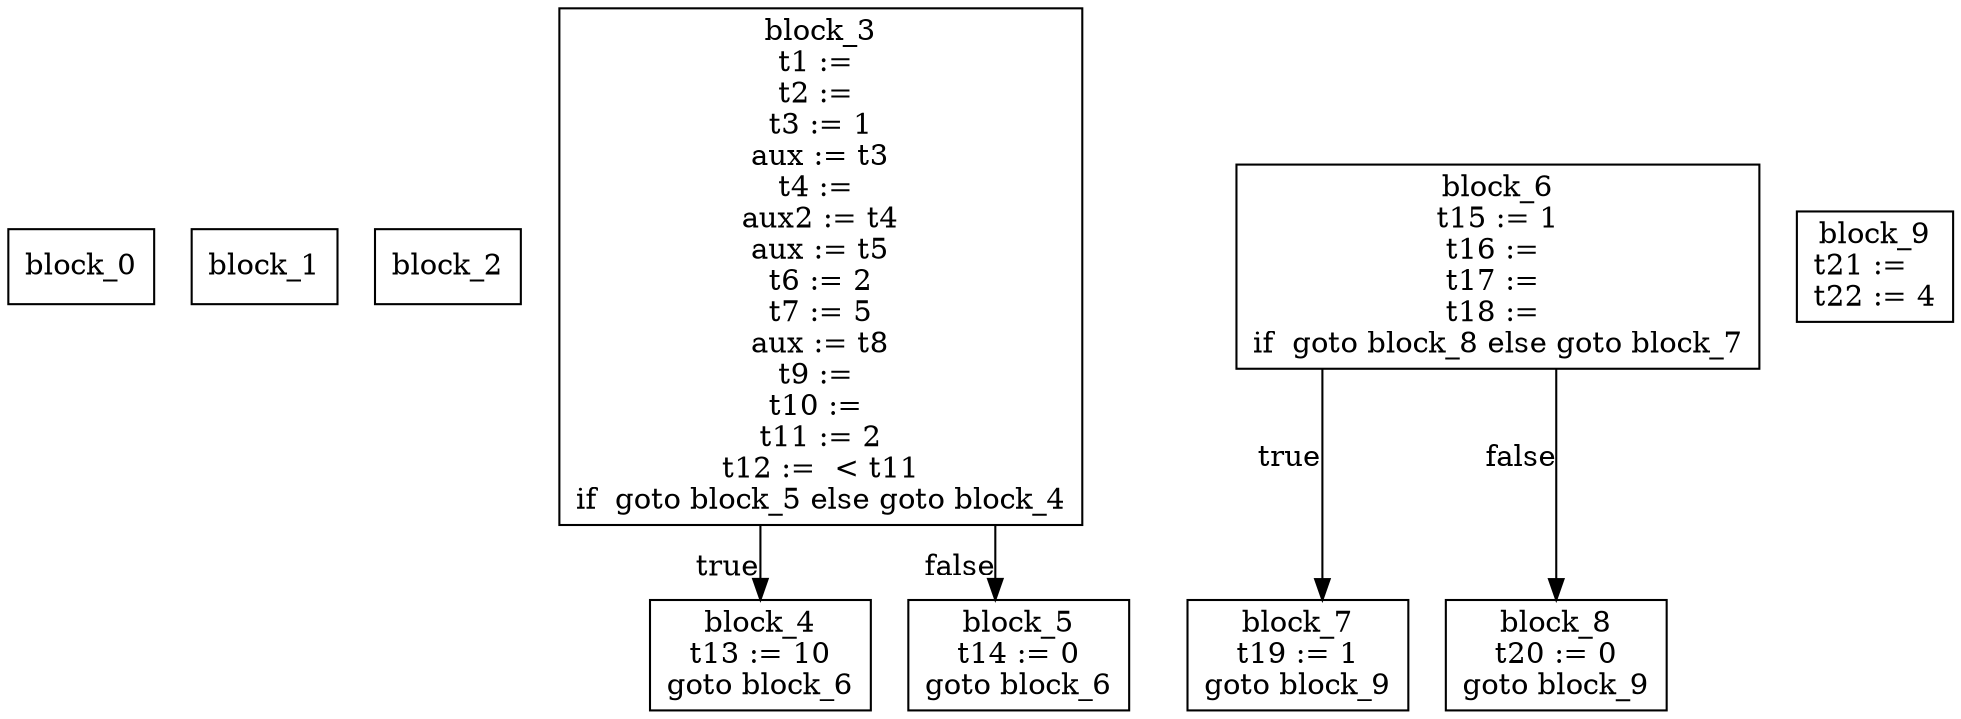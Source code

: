 digraph CFG {
graph [splines=ortho];
node [shape=box];
block_0 [label="block_0\n"];
block_1 [label="block_1\n"];
block_2 [label="block_2\n"];
block_3 [label="block_3\nt1 := \nt2 := \nt3 := 1\naux := t3\nt4 := \naux2 := t4\naux := t5\nt6 := 2\nt7 := 5\naux := t8\nt9 := \nt10 := \nt11 := 2\nt12 :=  < t11\nif  goto block_5 else goto block_4\n"];
block_3 -> block_4 [xlabel="true"];
block_3 -> block_5 [xlabel="false"];
block_4 [label="block_4\nt13 := 10\ngoto block_6\n"];
block_5 [label="block_5\nt14 := 0\ngoto block_6\n"];
block_6 [label="block_6\nt15 := 1\nt16 := \nt17 := \nt18 := \nif  goto block_8 else goto block_7\n"];
block_6 -> block_7 [xlabel="true"];
block_6 -> block_8 [xlabel="false"];
block_7 [label="block_7\nt19 := 1\ngoto block_9\n"];
block_8 [label="block_8\nt20 := 0\ngoto block_9\n"];
block_9 [label="block_9\nt21 :=   \nt22 := 4\n"];
}
